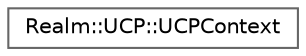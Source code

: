 digraph "Graphical Class Hierarchy"
{
 // LATEX_PDF_SIZE
  bgcolor="transparent";
  edge [fontname=Helvetica,fontsize=10,labelfontname=Helvetica,labelfontsize=10];
  node [fontname=Helvetica,fontsize=10,shape=box,height=0.2,width=0.4];
  rankdir="LR";
  Node0 [id="Node000000",label="Realm::UCP::UCPContext",height=0.2,width=0.4,color="grey40", fillcolor="white", style="filled",URL="$classRealm_1_1UCP_1_1UCPContext.html",tooltip=" "];
}
